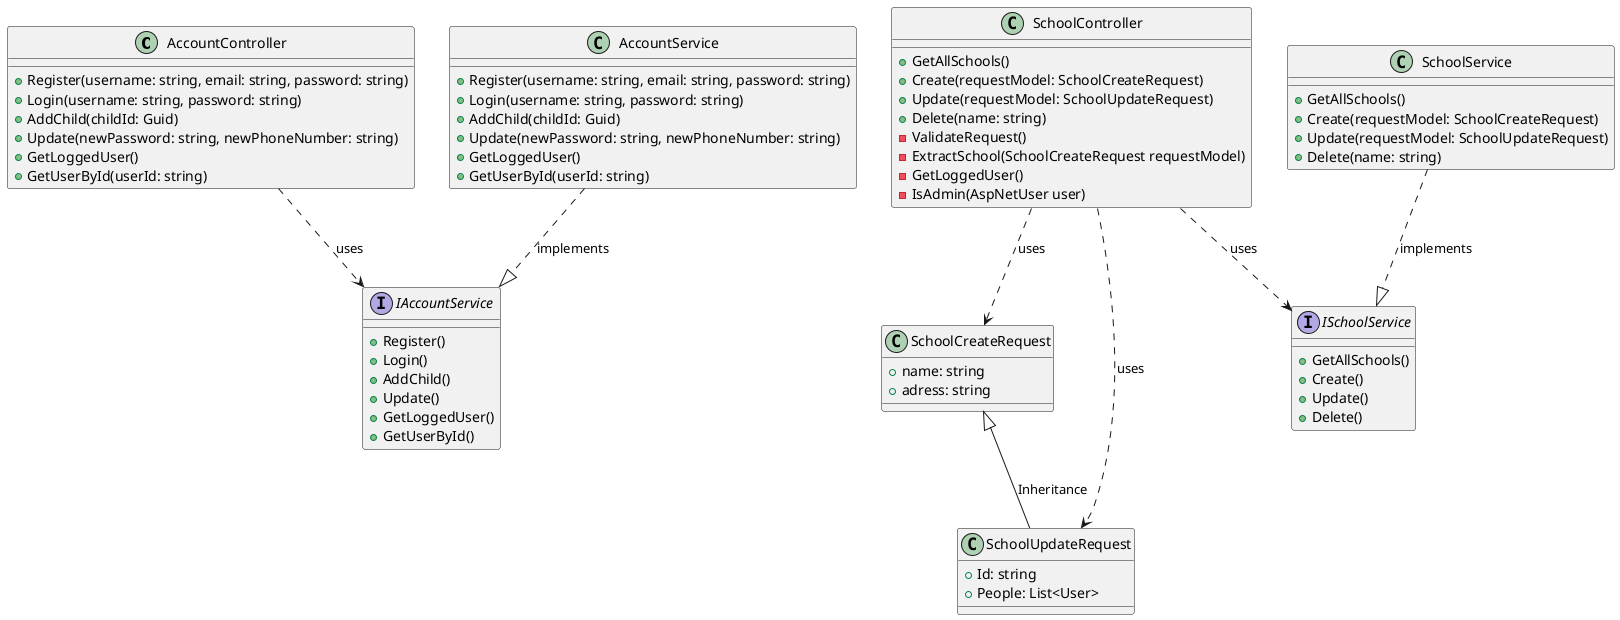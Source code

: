 @startuml

class AccountController {
    + Register(username: string, email: string, password: string)
    + Login(username: string, password: string)
    + AddChild(childId: Guid)
    + Update(newPassword: string, newPhoneNumber: string)
    + GetLoggedUser()
    + GetUserById(userId: string)
}

class AccountService {
    + Register(username: string, email: string, password: string)
    + Login(username: string, password: string)
    + AddChild(childId: Guid)
    + Update(newPassword: string, newPhoneNumber: string)
    + GetLoggedUser()
    + GetUserById(userId: string)
}

interface IAccountService {
    + Register()
    + Login()
    + AddChild()
    + Update()
    + GetLoggedUser()
    + GetUserById()
}

class SchoolController {
    + GetAllSchools()
    + Create(requestModel: SchoolCreateRequest)
    + Update(requestModel: SchoolUpdateRequest)
    + Delete(name: string)
    - ValidateRequest()
    - ExtractSchool(SchoolCreateRequest requestModel)
    - GetLoggedUser()
    - IsAdmin(AspNetUser user)
}

class SchoolService {
    + GetAllSchools()
    + Create(requestModel: SchoolCreateRequest)
    + Update(requestModel: SchoolUpdateRequest)
    + Delete(name: string)
}


interface ISchoolService {
    + GetAllSchools()
    + Create()
    + Update()
    + Delete()
}


class SchoolCreateRequest {
    + name: string
    + adress: string
}

class SchoolUpdateRequest {
    + Id: string
    + People: List<User>
}

SchoolCreateRequest <|-- SchoolUpdateRequest : Inheritance
AccountController ..> IAccountService : uses
SchoolController ..> ISchoolService : uses
SchoolController ..> SchoolCreateRequest : uses
SchoolController ..> SchoolUpdateRequest : uses
SchoolService ..|> ISchoolService : implements
AccountService ..|> IAccountService : implements

@enduml

